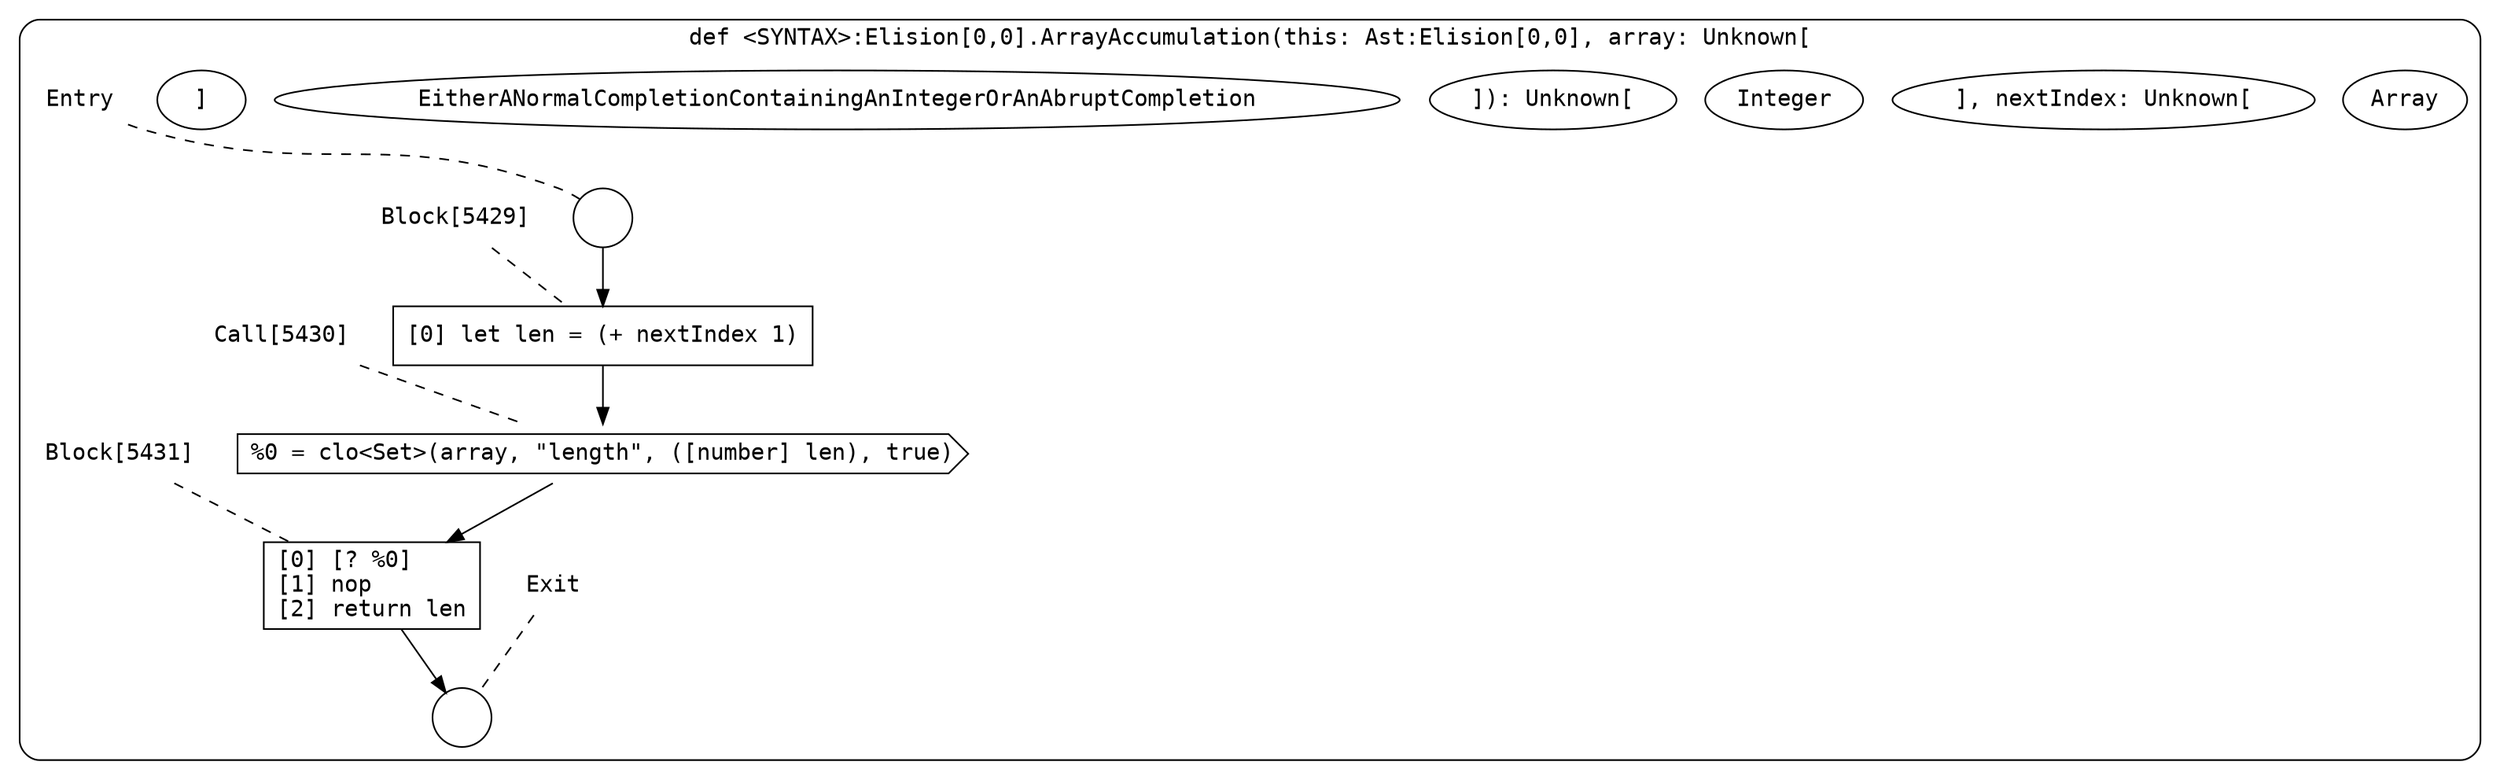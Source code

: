 digraph {
  graph [fontname = "Consolas"]
  node [fontname = "Consolas"]
  edge [fontname = "Consolas"]
  subgraph cluster1205 {
    label = "def <SYNTAX>:Elision[0,0].ArrayAccumulation(this: Ast:Elision[0,0], array: Unknown["Array"], nextIndex: Unknown["Integer"]): Unknown["EitherANormalCompletionContainingAnIntegerOrAnAbruptCompletion"]"
    style = rounded
    cluster1205_entry_name [shape=none, label=<<font color="black">Entry</font>>]
    cluster1205_entry_name -> cluster1205_entry [arrowhead=none, color="black", style=dashed]
    cluster1205_entry [shape=circle label=" " color="black" fillcolor="white" style=filled]
    cluster1205_entry -> node5429 [color="black"]
    cluster1205_exit_name [shape=none, label=<<font color="black">Exit</font>>]
    cluster1205_exit_name -> cluster1205_exit [arrowhead=none, color="black", style=dashed]
    cluster1205_exit [shape=circle label=" " color="black" fillcolor="white" style=filled]
    node5429_name [shape=none, label=<<font color="black">Block[5429]</font>>]
    node5429_name -> node5429 [arrowhead=none, color="black", style=dashed]
    node5429 [shape=box, label=<<font color="black">[0] let len = (+ nextIndex 1)<BR ALIGN="LEFT"/></font>> color="black" fillcolor="white", style=filled]
    node5429 -> node5430 [color="black"]
    node5430_name [shape=none, label=<<font color="black">Call[5430]</font>>]
    node5430_name -> node5430 [arrowhead=none, color="black", style=dashed]
    node5430 [shape=cds, label=<<font color="black">%0 = clo&lt;Set&gt;(array, &quot;length&quot;, ([number] len), true)</font>> color="black" fillcolor="white", style=filled]
    node5430 -> node5431 [color="black"]
    node5431_name [shape=none, label=<<font color="black">Block[5431]</font>>]
    node5431_name -> node5431 [arrowhead=none, color="black", style=dashed]
    node5431 [shape=box, label=<<font color="black">[0] [? %0]<BR ALIGN="LEFT"/>[1] nop<BR ALIGN="LEFT"/>[2] return len<BR ALIGN="LEFT"/></font>> color="black" fillcolor="white", style=filled]
    node5431 -> cluster1205_exit [color="black"]
  }
}